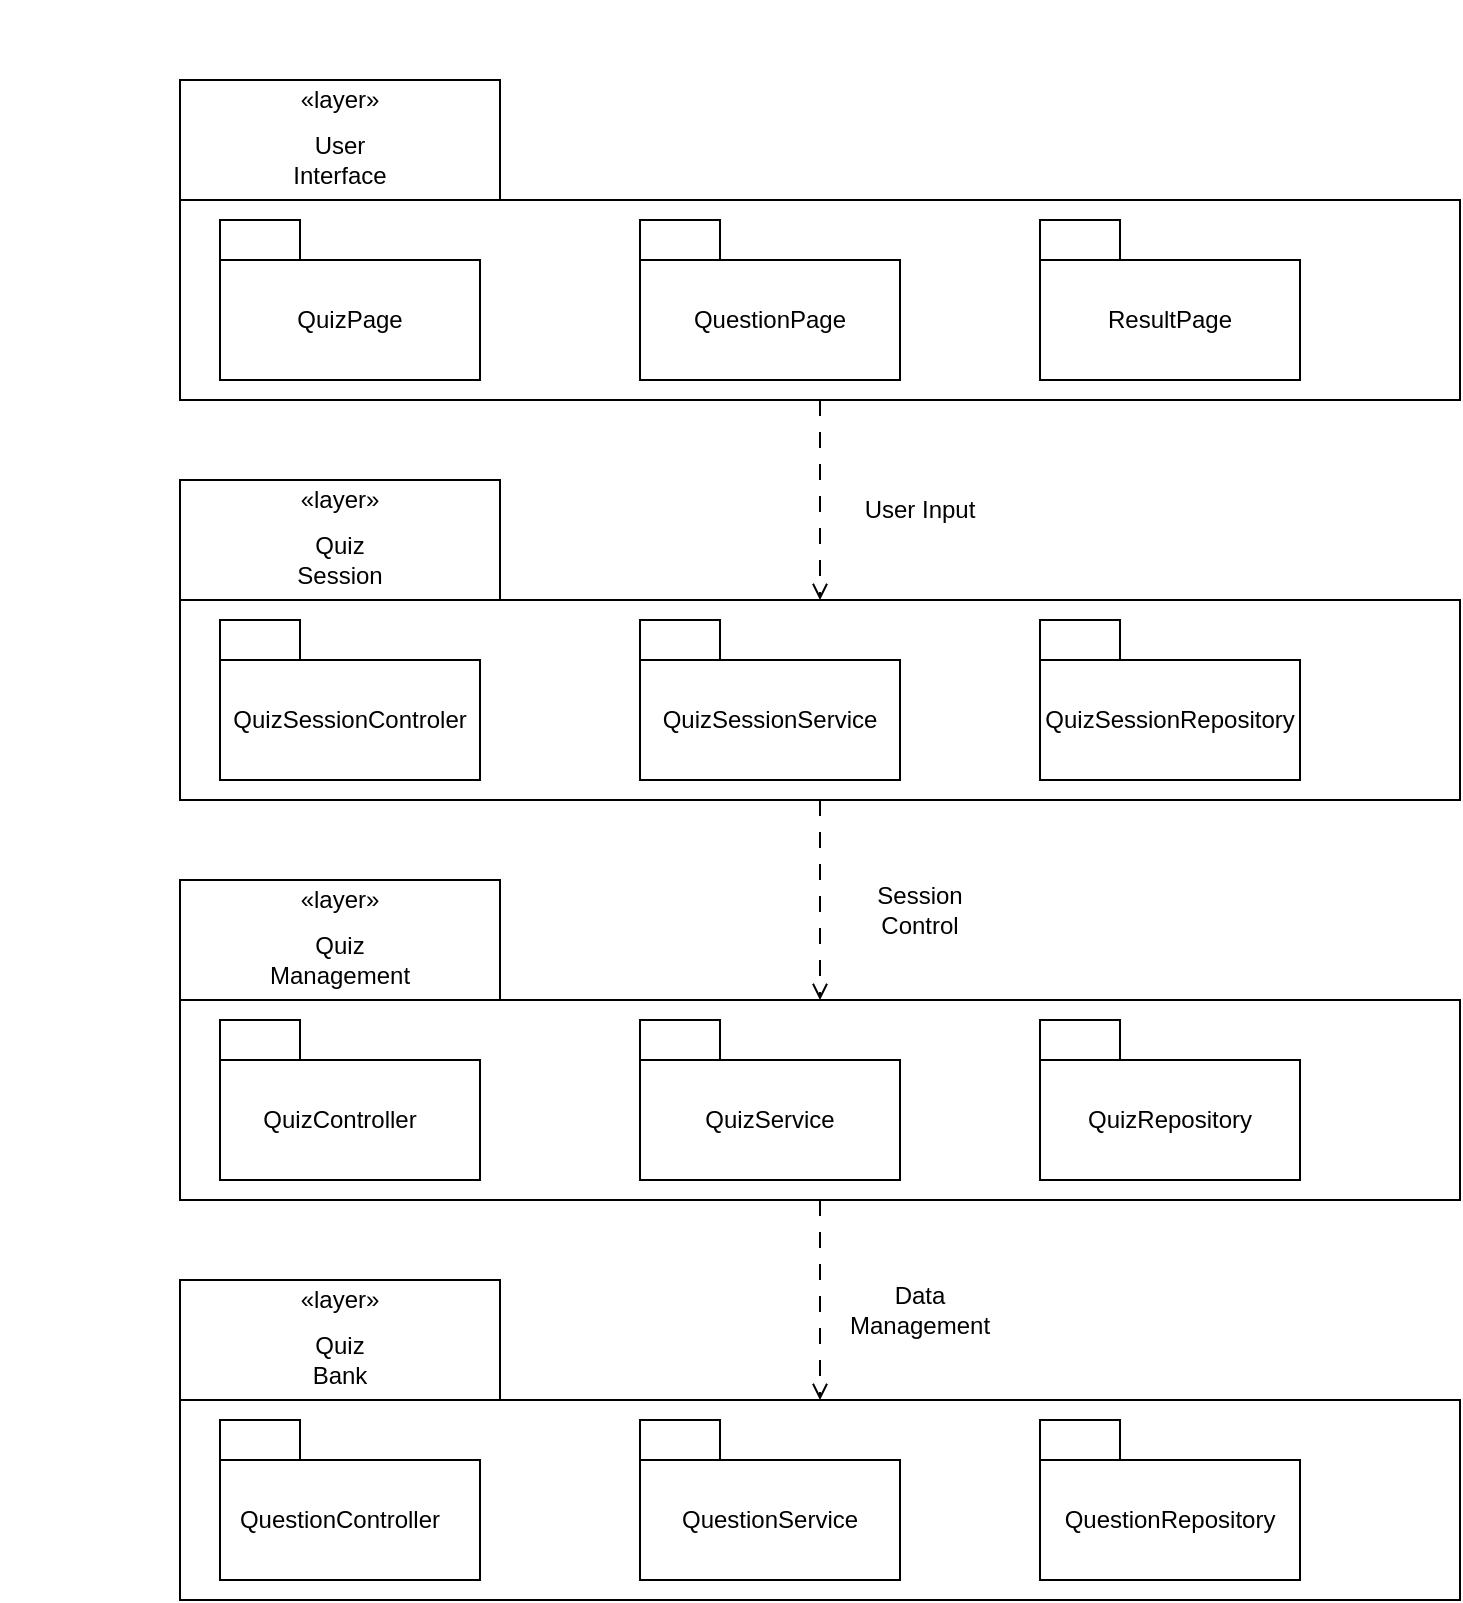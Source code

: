 <mxfile version="24.4.4" type="device">
  <diagram name="Page-1" id="l5QNZylUbeeFp0ZJ2pdr">
    <mxGraphModel dx="1909" dy="1013" grid="1" gridSize="10" guides="1" tooltips="1" connect="1" arrows="1" fold="1" page="1" pageScale="1" pageWidth="900" pageHeight="1600" math="0" shadow="0">
      <root>
        <mxCell id="0" />
        <mxCell id="1" parent="0" />
        <UserObject label="&#xa;  &#xa;    &lt;element href=&quot;http://www.eclipse.org/uml2/5.0.0/UML#Class&quot; type=&quot;class&quot;&gt;&#xa;      &#xa;        &#xa;      &#xa;    &lt;/element&gt;&#xa;    &lt;element href=&quot;http://www.eclipse.org/uml2/5.0.0/UML#Class&quot; type=&quot;class&quot;&gt;&#xa;      &#xa;        &#xa;      &#xa;    &lt;/element&gt;&#xa;    &lt;element href=&quot;http://www.eclipse.org/uml2/5.0.0/UML#Class&quot; type=&quot;class&quot;&gt;&#xa;      &#xa;        &#xa;      &#xa;    &lt;/element&gt;&#xa;    &lt;element href=&quot;http://www.eclipse.org/uml2/5.0.0/UML#Class&quot; type=&quot;class&quot;&gt;&#xa;      &#xa;        &#xa;      &#xa;    &lt;/element&gt;&#xa;    &lt;element target=&quot;_8-JHtF6SEeuI6Eni7n9sKQ&quot; href=&quot;http://www.eclipse.org/uml2/5.0.0/UML#Connector&quot;&gt;&#xa;    &lt;element target=&quot;_8-JHuF6SEeuI6Eni7n9sKQ&quot; href=&quot;http://www.eclipse.org/uml2/5.0.0/UML#Connector&quot;&gt;&#xa;    &lt;element target=&quot;_8-JHvF6SEeuI6Eni7n9sKQ&quot; href=&quot;http://www.eclipse.org/uml2/5.0.0/UML#Connector&quot;&gt;&#xa;  &lt;/element&gt;&lt;/element&gt;&lt;/element&gt;&#xa;" link="&#xa;  &#xa;    &lt;element href=&quot;http://www.eclipse.org/uml2/5.0.0/UML#Class&quot; type=&quot;class&quot;&gt;&#xa;      &#xa;        &#xa;      &#xa;    &lt;/element&gt;&#xa;    &lt;element href=&quot;http://www.eclipse.org/uml2/5.0.0/UML#Class&quot; type=&quot;class&quot;&gt;&#xa;      &#xa;        &#xa;      &#xa;    &lt;/element&gt;&#xa;    &lt;element href=&quot;http://www.eclipse.org/uml2/5.0.0/UML#Class&quot; type=&quot;class&quot;&gt;&#xa;      &#xa;        &#xa;      &#xa;    &lt;/element&gt;&#xa;    &lt;element href=&quot;http://www.eclipse.org/uml2/5.0.0/UML#Class&quot; type=&quot;class&quot;&gt;&#xa;      &#xa;        &#xa;      &#xa;    &lt;/element&gt;&#xa;    &lt;element target=&quot;_8-JHtF6SEeuI6Eni7n9sKQ&quot; href=&quot;http://www.eclipse.org/uml2/5.0.0/UML#Connector&quot;&gt;&#xa;    &lt;element target=&quot;_8-JHuF6SEeuI6Eni7n9sKQ&quot; href=&quot;http://www.eclipse.org/uml2/5.0.0/UML#Connector&quot;&gt;&#xa;    &lt;element target=&quot;_8-JHvF6SEeuI6Eni7n9sKQ&quot; href=&quot;http://www.eclipse.org/uml2/5.0.0/UML#Connector&quot;&gt;&#xa;  &lt;/element&gt;&lt;/element&gt;&lt;/element&gt;&#xa;" id="A59vKusR_M7R2vR-ZpoU-1">
          <mxCell style="text;whiteSpace=wrap;html=1;" vertex="1" parent="1">
            <mxGeometry width="30" height="400" as="geometry" />
          </mxCell>
        </UserObject>
        <mxCell id="A59vKusR_M7R2vR-ZpoU-61" value="" style="edgeStyle=orthogonalEdgeStyle;rounded=0;orthogonalLoop=1;jettySize=auto;html=1;dashed=1;dashPattern=8 8;endArrow=open;endFill=0;" edge="1" parent="1" source="A59vKusR_M7R2vR-ZpoU-2" target="A59vKusR_M7R2vR-ZpoU-20">
          <mxGeometry relative="1" as="geometry" />
        </mxCell>
        <mxCell id="A59vKusR_M7R2vR-ZpoU-2" value="" style="rounded=0;whiteSpace=wrap;html=1;" vertex="1" parent="1">
          <mxGeometry x="90" y="100" width="640" height="100" as="geometry" />
        </mxCell>
        <mxCell id="A59vKusR_M7R2vR-ZpoU-3" value="" style="rounded=0;whiteSpace=wrap;html=1;" vertex="1" parent="1">
          <mxGeometry x="90" y="40" width="160" height="60" as="geometry" />
        </mxCell>
        <mxCell id="A59vKusR_M7R2vR-ZpoU-4" value="" style="rounded=0;whiteSpace=wrap;html=1;" vertex="1" parent="1">
          <mxGeometry x="110" y="130" width="130" height="60" as="geometry" />
        </mxCell>
        <mxCell id="A59vKusR_M7R2vR-ZpoU-5" value="" style="rounded=0;whiteSpace=wrap;html=1;" vertex="1" parent="1">
          <mxGeometry x="110" y="110" width="40" height="20" as="geometry" />
        </mxCell>
        <mxCell id="A59vKusR_M7R2vR-ZpoU-6" value="QuizPage" style="text;html=1;align=center;verticalAlign=middle;whiteSpace=wrap;rounded=0;" vertex="1" parent="1">
          <mxGeometry x="145" y="145" width="60" height="30" as="geometry" />
        </mxCell>
        <mxCell id="A59vKusR_M7R2vR-ZpoU-7" value="" style="rounded=0;whiteSpace=wrap;html=1;" vertex="1" parent="1">
          <mxGeometry x="320" y="130" width="130" height="60" as="geometry" />
        </mxCell>
        <mxCell id="A59vKusR_M7R2vR-ZpoU-8" value="" style="rounded=0;whiteSpace=wrap;html=1;" vertex="1" parent="1">
          <mxGeometry x="320" y="110" width="40" height="20" as="geometry" />
        </mxCell>
        <mxCell id="A59vKusR_M7R2vR-ZpoU-9" value="QuestionPage" style="text;html=1;align=center;verticalAlign=middle;whiteSpace=wrap;rounded=0;" vertex="1" parent="1">
          <mxGeometry x="355" y="145" width="60" height="30" as="geometry" />
        </mxCell>
        <mxCell id="A59vKusR_M7R2vR-ZpoU-10" value="" style="rounded=0;whiteSpace=wrap;html=1;" vertex="1" parent="1">
          <mxGeometry x="520" y="130" width="130" height="60" as="geometry" />
        </mxCell>
        <mxCell id="A59vKusR_M7R2vR-ZpoU-11" value="" style="rounded=0;whiteSpace=wrap;html=1;" vertex="1" parent="1">
          <mxGeometry x="520" y="110" width="40" height="20" as="geometry" />
        </mxCell>
        <mxCell id="A59vKusR_M7R2vR-ZpoU-12" value="ResultPage" style="text;html=1;align=center;verticalAlign=middle;whiteSpace=wrap;rounded=0;" vertex="1" parent="1">
          <mxGeometry x="555" y="145" width="60" height="30" as="geometry" />
        </mxCell>
        <mxCell id="A59vKusR_M7R2vR-ZpoU-16" value="«layer»" style="text;html=1;align=center;verticalAlign=middle;whiteSpace=wrap;rounded=0;" vertex="1" parent="1">
          <mxGeometry x="150" y="40" width="40" height="20" as="geometry" />
        </mxCell>
        <mxCell id="A59vKusR_M7R2vR-ZpoU-17" value="User Interface" style="text;html=1;align=center;verticalAlign=middle;whiteSpace=wrap;rounded=0;" vertex="1" parent="1">
          <mxGeometry x="155" y="70" width="30" height="20" as="geometry" />
        </mxCell>
        <mxCell id="A59vKusR_M7R2vR-ZpoU-62" value="" style="edgeStyle=orthogonalEdgeStyle;rounded=0;orthogonalLoop=1;jettySize=auto;html=1;dashed=1;dashPattern=8 8;endArrow=open;endFill=0;" edge="1" parent="1" source="A59vKusR_M7R2vR-ZpoU-20" target="A59vKusR_M7R2vR-ZpoU-33">
          <mxGeometry relative="1" as="geometry" />
        </mxCell>
        <mxCell id="A59vKusR_M7R2vR-ZpoU-20" value="" style="rounded=0;whiteSpace=wrap;html=1;" vertex="1" parent="1">
          <mxGeometry x="90" y="300" width="640" height="100" as="geometry" />
        </mxCell>
        <mxCell id="A59vKusR_M7R2vR-ZpoU-21" value="" style="rounded=0;whiteSpace=wrap;html=1;" vertex="1" parent="1">
          <mxGeometry x="90" y="240" width="160" height="60" as="geometry" />
        </mxCell>
        <mxCell id="A59vKusR_M7R2vR-ZpoU-22" value="" style="rounded=0;whiteSpace=wrap;html=1;" vertex="1" parent="1">
          <mxGeometry x="110" y="330" width="130" height="60" as="geometry" />
        </mxCell>
        <mxCell id="A59vKusR_M7R2vR-ZpoU-23" value="" style="rounded=0;whiteSpace=wrap;html=1;" vertex="1" parent="1">
          <mxGeometry x="110" y="310" width="40" height="20" as="geometry" />
        </mxCell>
        <mxCell id="A59vKusR_M7R2vR-ZpoU-24" value="&lt;font style=&quot;font-size: 12px;&quot;&gt;QuizSession&lt;span style=&quot;background-color: initial;&quot;&gt;Controler&lt;/span&gt;&lt;/font&gt;" style="text;html=1;align=center;verticalAlign=middle;whiteSpace=wrap;rounded=0;" vertex="1" parent="1">
          <mxGeometry x="135" y="345" width="80" height="30" as="geometry" />
        </mxCell>
        <mxCell id="A59vKusR_M7R2vR-ZpoU-25" value="" style="rounded=0;whiteSpace=wrap;html=1;" vertex="1" parent="1">
          <mxGeometry x="320" y="330" width="130" height="60" as="geometry" />
        </mxCell>
        <mxCell id="A59vKusR_M7R2vR-ZpoU-26" value="" style="rounded=0;whiteSpace=wrap;html=1;" vertex="1" parent="1">
          <mxGeometry x="320" y="310" width="40" height="20" as="geometry" />
        </mxCell>
        <mxCell id="A59vKusR_M7R2vR-ZpoU-27" value="QuizSessionService" style="text;html=1;align=center;verticalAlign=middle;whiteSpace=wrap;rounded=0;" vertex="1" parent="1">
          <mxGeometry x="355" y="345" width="60" height="30" as="geometry" />
        </mxCell>
        <mxCell id="A59vKusR_M7R2vR-ZpoU-28" value="" style="rounded=0;whiteSpace=wrap;html=1;" vertex="1" parent="1">
          <mxGeometry x="520" y="330" width="130" height="60" as="geometry" />
        </mxCell>
        <mxCell id="A59vKusR_M7R2vR-ZpoU-29" value="" style="rounded=0;whiteSpace=wrap;html=1;" vertex="1" parent="1">
          <mxGeometry x="520" y="310" width="40" height="20" as="geometry" />
        </mxCell>
        <mxCell id="A59vKusR_M7R2vR-ZpoU-30" value="QuizSessionRepository" style="text;html=1;align=center;verticalAlign=middle;whiteSpace=wrap;rounded=0;" vertex="1" parent="1">
          <mxGeometry x="555" y="345" width="60" height="30" as="geometry" />
        </mxCell>
        <mxCell id="A59vKusR_M7R2vR-ZpoU-31" value="«layer»" style="text;html=1;align=center;verticalAlign=middle;whiteSpace=wrap;rounded=0;" vertex="1" parent="1">
          <mxGeometry x="150" y="240" width="40" height="20" as="geometry" />
        </mxCell>
        <mxCell id="A59vKusR_M7R2vR-ZpoU-32" value="Quiz Session" style="text;html=1;align=center;verticalAlign=middle;whiteSpace=wrap;rounded=0;" vertex="1" parent="1">
          <mxGeometry x="155" y="270" width="30" height="20" as="geometry" />
        </mxCell>
        <mxCell id="A59vKusR_M7R2vR-ZpoU-63" value="" style="edgeStyle=orthogonalEdgeStyle;rounded=0;orthogonalLoop=1;jettySize=auto;html=1;dashed=1;dashPattern=8 8;endArrow=open;endFill=0;" edge="1" parent="1" source="A59vKusR_M7R2vR-ZpoU-33" target="A59vKusR_M7R2vR-ZpoU-47">
          <mxGeometry relative="1" as="geometry" />
        </mxCell>
        <mxCell id="A59vKusR_M7R2vR-ZpoU-33" value="" style="rounded=0;whiteSpace=wrap;html=1;" vertex="1" parent="1">
          <mxGeometry x="90" y="500" width="640" height="100" as="geometry" />
        </mxCell>
        <mxCell id="A59vKusR_M7R2vR-ZpoU-34" value="" style="rounded=0;whiteSpace=wrap;html=1;" vertex="1" parent="1">
          <mxGeometry x="90" y="440" width="160" height="60" as="geometry" />
        </mxCell>
        <mxCell id="A59vKusR_M7R2vR-ZpoU-35" value="" style="rounded=0;whiteSpace=wrap;html=1;" vertex="1" parent="1">
          <mxGeometry x="110" y="530" width="130" height="60" as="geometry" />
        </mxCell>
        <mxCell id="A59vKusR_M7R2vR-ZpoU-36" value="" style="rounded=0;whiteSpace=wrap;html=1;" vertex="1" parent="1">
          <mxGeometry x="110" y="510" width="40" height="20" as="geometry" />
        </mxCell>
        <mxCell id="A59vKusR_M7R2vR-ZpoU-37" value="QuizController" style="text;html=1;align=center;verticalAlign=middle;whiteSpace=wrap;rounded=0;" vertex="1" parent="1">
          <mxGeometry x="140" y="545" width="60" height="30" as="geometry" />
        </mxCell>
        <mxCell id="A59vKusR_M7R2vR-ZpoU-38" value="" style="rounded=0;whiteSpace=wrap;html=1;" vertex="1" parent="1">
          <mxGeometry x="320" y="530" width="130" height="60" as="geometry" />
        </mxCell>
        <mxCell id="A59vKusR_M7R2vR-ZpoU-39" value="" style="rounded=0;whiteSpace=wrap;html=1;" vertex="1" parent="1">
          <mxGeometry x="320" y="510" width="40" height="20" as="geometry" />
        </mxCell>
        <mxCell id="A59vKusR_M7R2vR-ZpoU-40" value="QuizService" style="text;html=1;align=center;verticalAlign=middle;whiteSpace=wrap;rounded=0;" vertex="1" parent="1">
          <mxGeometry x="355" y="545" width="60" height="30" as="geometry" />
        </mxCell>
        <mxCell id="A59vKusR_M7R2vR-ZpoU-41" value="" style="rounded=0;whiteSpace=wrap;html=1;" vertex="1" parent="1">
          <mxGeometry x="520" y="530" width="130" height="60" as="geometry" />
        </mxCell>
        <mxCell id="A59vKusR_M7R2vR-ZpoU-42" value="" style="rounded=0;whiteSpace=wrap;html=1;" vertex="1" parent="1">
          <mxGeometry x="520" y="510" width="40" height="20" as="geometry" />
        </mxCell>
        <mxCell id="A59vKusR_M7R2vR-ZpoU-43" value="QuizRepository" style="text;html=1;align=center;verticalAlign=middle;whiteSpace=wrap;rounded=0;" vertex="1" parent="1">
          <mxGeometry x="555" y="545" width="60" height="30" as="geometry" />
        </mxCell>
        <mxCell id="A59vKusR_M7R2vR-ZpoU-44" value="«layer»" style="text;html=1;align=center;verticalAlign=middle;whiteSpace=wrap;rounded=0;" vertex="1" parent="1">
          <mxGeometry x="150" y="440" width="40" height="20" as="geometry" />
        </mxCell>
        <mxCell id="A59vKusR_M7R2vR-ZpoU-45" value="Quiz Management" style="text;html=1;align=center;verticalAlign=middle;whiteSpace=wrap;rounded=0;" vertex="1" parent="1">
          <mxGeometry x="155" y="470" width="30" height="20" as="geometry" />
        </mxCell>
        <mxCell id="A59vKusR_M7R2vR-ZpoU-47" value="" style="rounded=0;whiteSpace=wrap;html=1;" vertex="1" parent="1">
          <mxGeometry x="90" y="700" width="640" height="100" as="geometry" />
        </mxCell>
        <mxCell id="A59vKusR_M7R2vR-ZpoU-48" value="" style="rounded=0;whiteSpace=wrap;html=1;" vertex="1" parent="1">
          <mxGeometry x="90" y="640" width="160" height="60" as="geometry" />
        </mxCell>
        <mxCell id="A59vKusR_M7R2vR-ZpoU-49" value="" style="rounded=0;whiteSpace=wrap;html=1;" vertex="1" parent="1">
          <mxGeometry x="110" y="730" width="130" height="60" as="geometry" />
        </mxCell>
        <mxCell id="A59vKusR_M7R2vR-ZpoU-50" value="" style="rounded=0;whiteSpace=wrap;html=1;" vertex="1" parent="1">
          <mxGeometry x="110" y="710" width="40" height="20" as="geometry" />
        </mxCell>
        <mxCell id="A59vKusR_M7R2vR-ZpoU-51" value="QuestionController" style="text;html=1;align=center;verticalAlign=middle;whiteSpace=wrap;rounded=0;" vertex="1" parent="1">
          <mxGeometry x="140" y="745" width="60" height="30" as="geometry" />
        </mxCell>
        <mxCell id="A59vKusR_M7R2vR-ZpoU-52" value="" style="rounded=0;whiteSpace=wrap;html=1;" vertex="1" parent="1">
          <mxGeometry x="320" y="730" width="130" height="60" as="geometry" />
        </mxCell>
        <mxCell id="A59vKusR_M7R2vR-ZpoU-53" value="" style="rounded=0;whiteSpace=wrap;html=1;" vertex="1" parent="1">
          <mxGeometry x="320" y="710" width="40" height="20" as="geometry" />
        </mxCell>
        <mxCell id="A59vKusR_M7R2vR-ZpoU-54" value="QuestionService" style="text;html=1;align=center;verticalAlign=middle;whiteSpace=wrap;rounded=0;" vertex="1" parent="1">
          <mxGeometry x="355" y="745" width="60" height="30" as="geometry" />
        </mxCell>
        <mxCell id="A59vKusR_M7R2vR-ZpoU-55" value="" style="rounded=0;whiteSpace=wrap;html=1;" vertex="1" parent="1">
          <mxGeometry x="520" y="730" width="130" height="60" as="geometry" />
        </mxCell>
        <mxCell id="A59vKusR_M7R2vR-ZpoU-56" value="" style="rounded=0;whiteSpace=wrap;html=1;" vertex="1" parent="1">
          <mxGeometry x="520" y="710" width="40" height="20" as="geometry" />
        </mxCell>
        <mxCell id="A59vKusR_M7R2vR-ZpoU-57" value="QuestionRepository" style="text;html=1;align=center;verticalAlign=middle;whiteSpace=wrap;rounded=0;" vertex="1" parent="1">
          <mxGeometry x="555" y="745" width="60" height="30" as="geometry" />
        </mxCell>
        <mxCell id="A59vKusR_M7R2vR-ZpoU-58" value="«layer»" style="text;html=1;align=center;verticalAlign=middle;whiteSpace=wrap;rounded=0;" vertex="1" parent="1">
          <mxGeometry x="150" y="640" width="40" height="20" as="geometry" />
        </mxCell>
        <mxCell id="A59vKusR_M7R2vR-ZpoU-59" value="Quiz Bank" style="text;html=1;align=center;verticalAlign=middle;whiteSpace=wrap;rounded=0;" vertex="1" parent="1">
          <mxGeometry x="155" y="670" width="30" height="20" as="geometry" />
        </mxCell>
        <mxCell id="A59vKusR_M7R2vR-ZpoU-64" value="User Input" style="text;html=1;align=center;verticalAlign=middle;whiteSpace=wrap;rounded=0;" vertex="1" parent="1">
          <mxGeometry x="430" y="240" width="60" height="30" as="geometry" />
        </mxCell>
        <mxCell id="A59vKusR_M7R2vR-ZpoU-65" value="Session Control" style="text;html=1;align=center;verticalAlign=middle;whiteSpace=wrap;rounded=0;" vertex="1" parent="1">
          <mxGeometry x="430" y="440" width="60" height="30" as="geometry" />
        </mxCell>
        <mxCell id="A59vKusR_M7R2vR-ZpoU-66" value="Data Management" style="text;html=1;align=center;verticalAlign=middle;whiteSpace=wrap;rounded=0;" vertex="1" parent="1">
          <mxGeometry x="430" y="640" width="60" height="30" as="geometry" />
        </mxCell>
      </root>
    </mxGraphModel>
  </diagram>
</mxfile>
